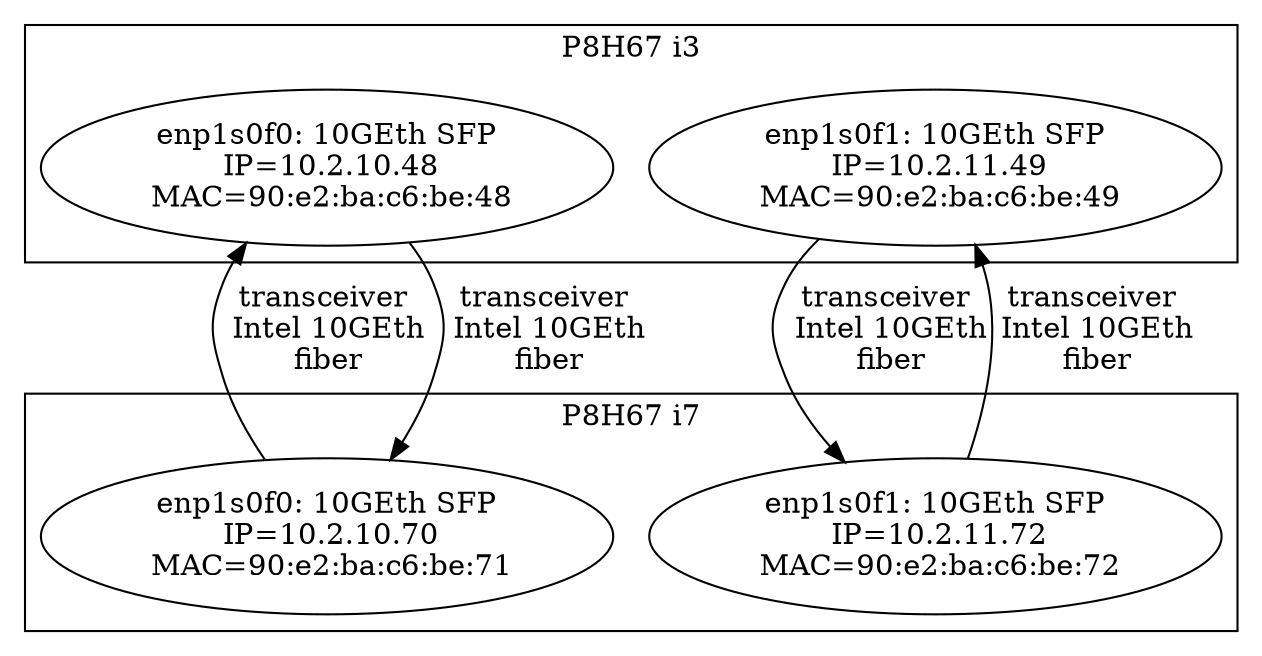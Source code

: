 digraph REActif_transceiver           
{
  subgraph cluster_i3
  {label="P8H67 i3"
    i0f0[label="enp1s0f0: 10GEth SFP\n IP=10.2.10.48\n MAC=90:e2:ba:c6:be:48"]
    i0f1[label="enp1s0f1: 10GEth SFP\n IP=10.2.11.49\n MAC=90:e2:ba:c6:be:49"]
  }//i3

  subgraph cluster_i7
  {label="P8H67 i7"
    i1f0[label="enp1s0f0: 10GEth SFP\n IP=10.2.10.70\n MAC=90:e2:ba:c6:be:71"]
    i1f1[label="enp1s0f1: 10GEth SFP\n IP=10.2.11.72\n MAC=90:e2:ba:c6:be:72"]
  }//i7

 i0f0 -> i1f0 [label="transceiver\n Intel 10GEth\n fiber"]
 i0f1 -> i1f1 [label="transceiver\n Intel 10GEth\n fiber"]
 i1f0 -> i0f0 [label="transceiver\n Intel 10GEth\n fiber"]
 i1f1 -> i0f1 [label="transceiver\n Intel 10GEth\n fiber"]
}
